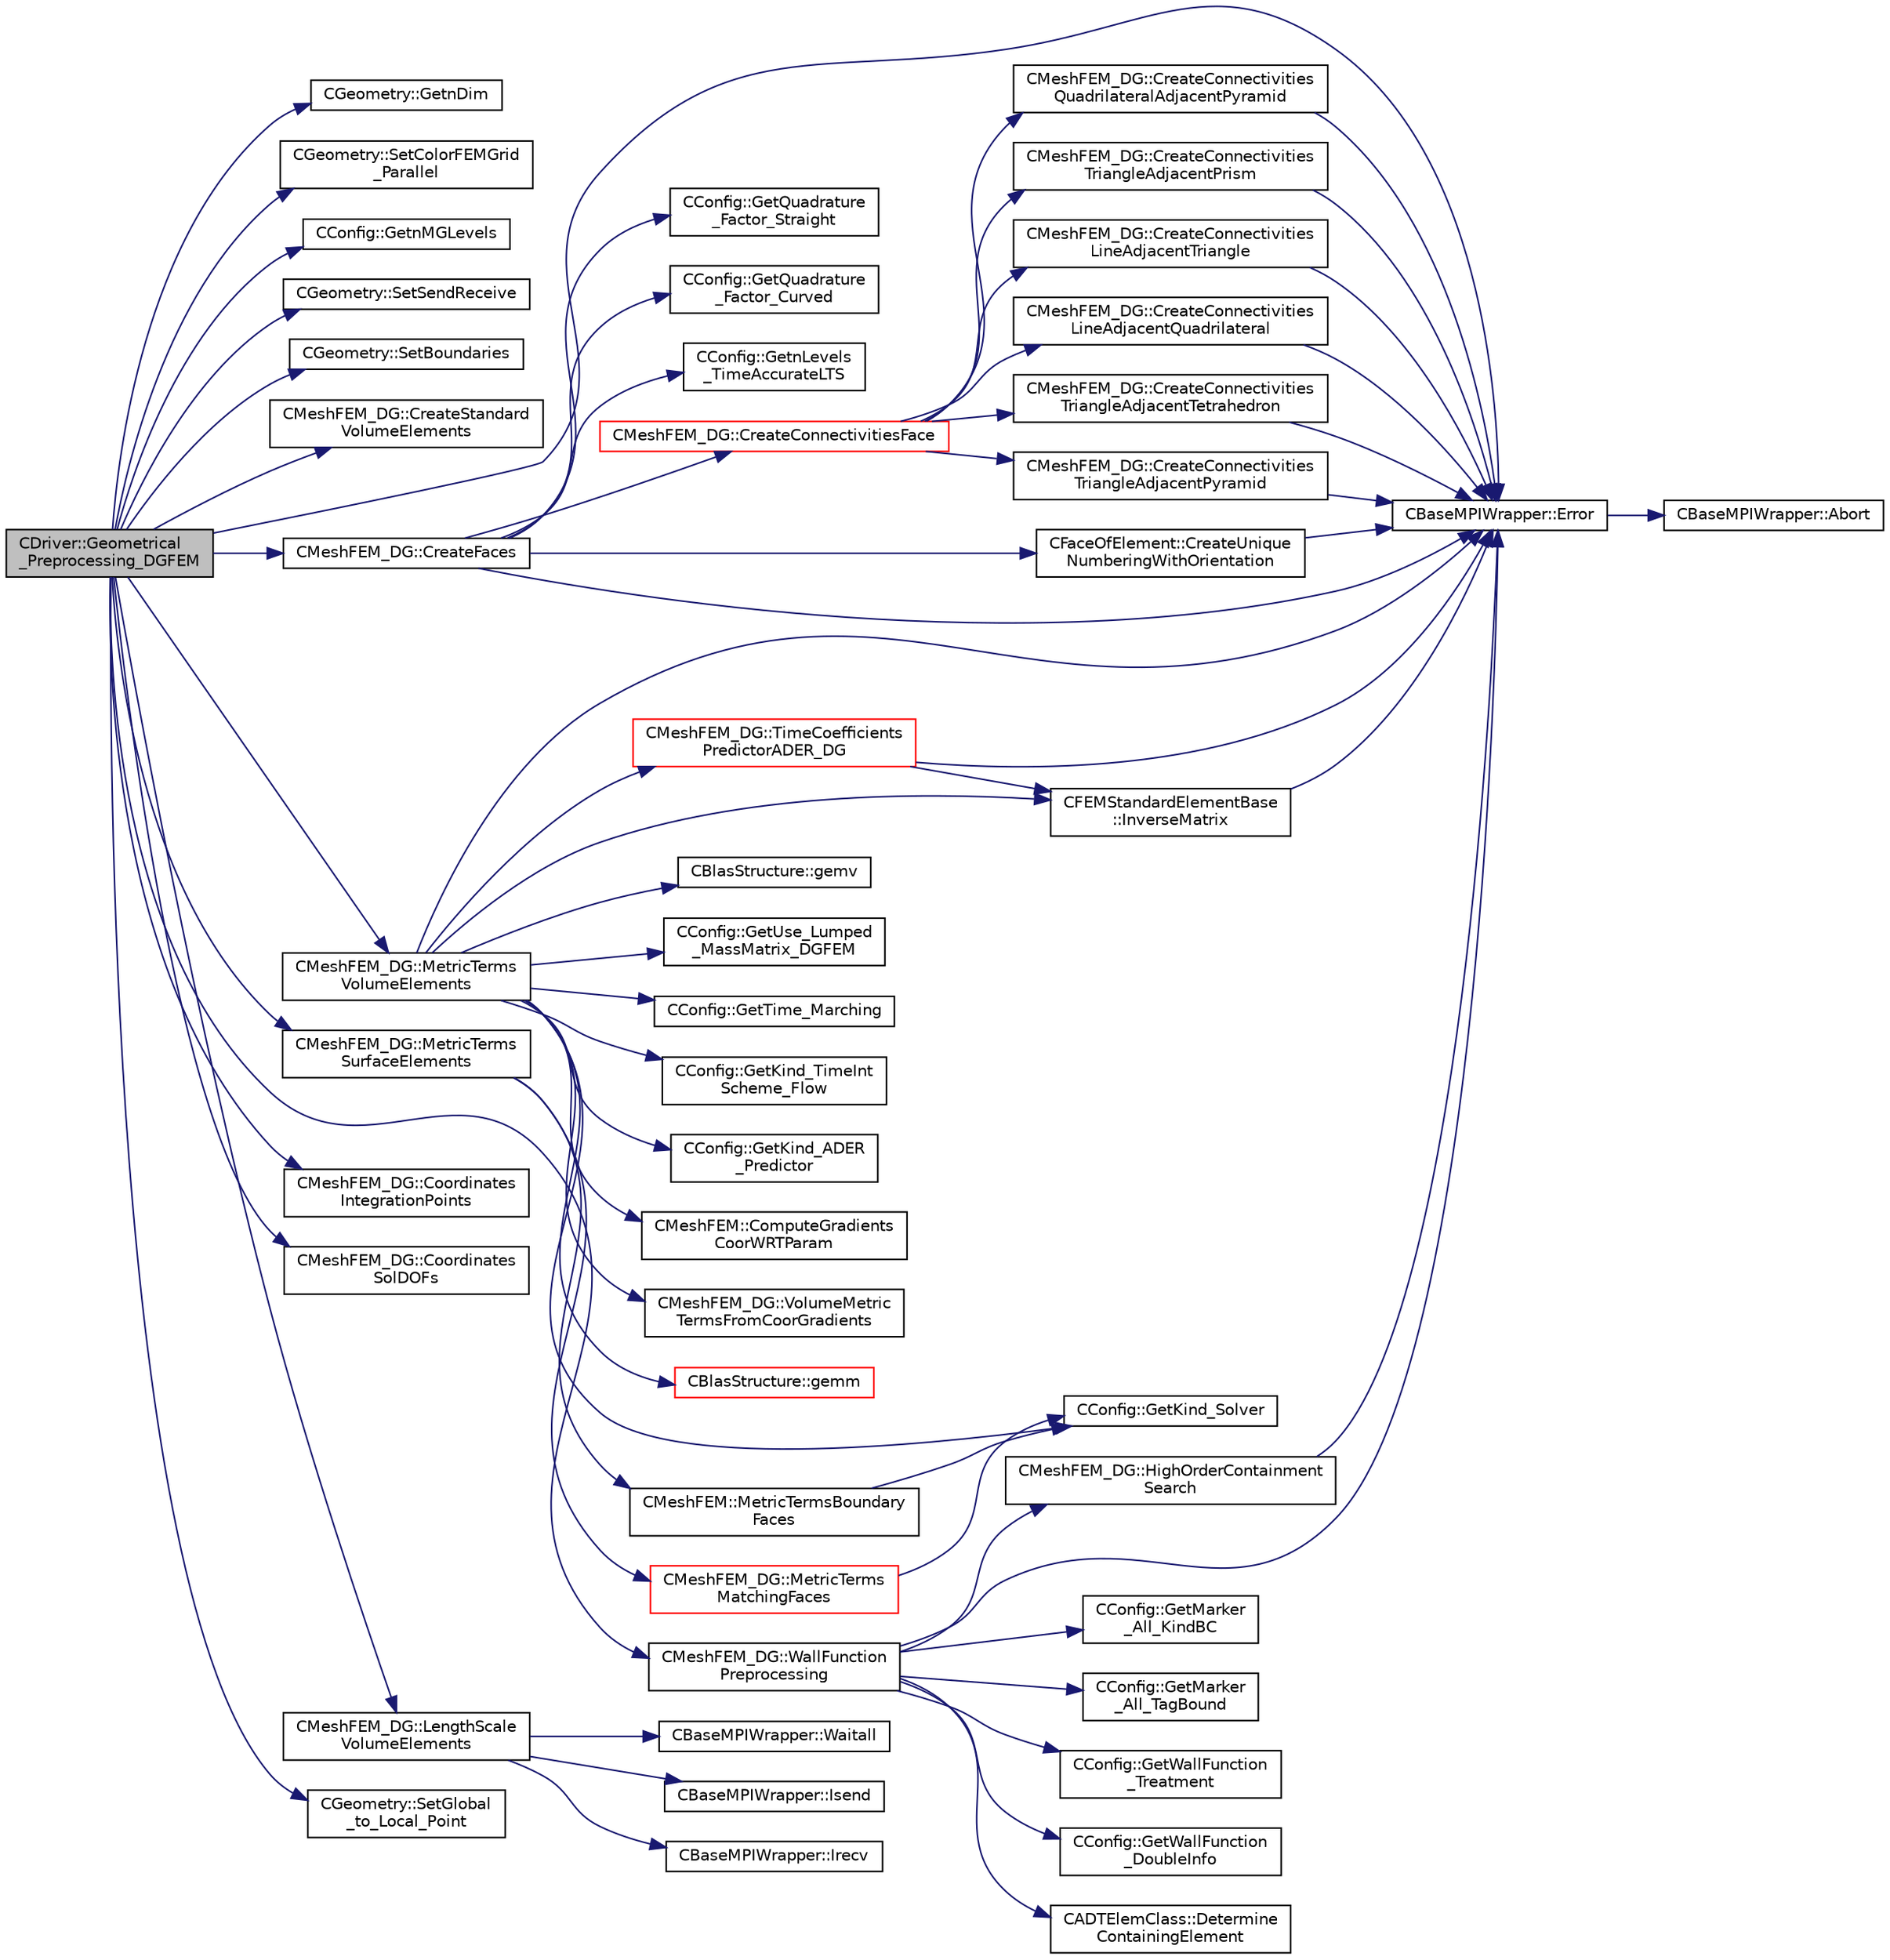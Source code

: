 digraph "CDriver::Geometrical_Preprocessing_DGFEM"
{
  edge [fontname="Helvetica",fontsize="10",labelfontname="Helvetica",labelfontsize="10"];
  node [fontname="Helvetica",fontsize="10",shape=record];
  rankdir="LR";
  Node1219 [label="CDriver::Geometrical\l_Preprocessing_DGFEM",height=0.2,width=0.4,color="black", fillcolor="grey75", style="filled", fontcolor="black"];
  Node1219 -> Node1220 [color="midnightblue",fontsize="10",style="solid",fontname="Helvetica"];
  Node1220 [label="CGeometry::GetnDim",height=0.2,width=0.4,color="black", fillcolor="white", style="filled",URL="$class_c_geometry.html#a2af01006c0c4f74ba089582f1a3587fe",tooltip="Get number of coordinates. "];
  Node1219 -> Node1221 [color="midnightblue",fontsize="10",style="solid",fontname="Helvetica"];
  Node1221 [label="CGeometry::SetColorFEMGrid\l_Parallel",height=0.2,width=0.4,color="black", fillcolor="white", style="filled",URL="$class_c_geometry.html#a2f35ed9d862442262c9709669831ad62",tooltip="A virtual member. "];
  Node1219 -> Node1222 [color="midnightblue",fontsize="10",style="solid",fontname="Helvetica"];
  Node1222 [label="CConfig::GetnMGLevels",height=0.2,width=0.4,color="black", fillcolor="white", style="filled",URL="$class_c_config.html#aea7f78497a5cd863bd065391232329fd",tooltip="Get the number of multigrid levels. "];
  Node1219 -> Node1223 [color="midnightblue",fontsize="10",style="solid",fontname="Helvetica"];
  Node1223 [label="CGeometry::SetSendReceive",height=0.2,width=0.4,color="black", fillcolor="white", style="filled",URL="$class_c_geometry.html#ac62ff5e07bf94a30736ab85daf555065",tooltip="A virtual member. "];
  Node1219 -> Node1224 [color="midnightblue",fontsize="10",style="solid",fontname="Helvetica"];
  Node1224 [label="CGeometry::SetBoundaries",height=0.2,width=0.4,color="black", fillcolor="white", style="filled",URL="$class_c_geometry.html#a41025a578a39f73b66541f15f71c37ea",tooltip="A virtual member. "];
  Node1219 -> Node1225 [color="midnightblue",fontsize="10",style="solid",fontname="Helvetica"];
  Node1225 [label="CMeshFEM_DG::CreateStandard\lVolumeElements",height=0.2,width=0.4,color="black", fillcolor="white", style="filled",URL="$class_c_mesh_f_e_m___d_g.html#a0eff23b6bfc954a78446b1cac9b6120a",tooltip="Function to create the standard volume elements. "];
  Node1219 -> Node1226 [color="midnightblue",fontsize="10",style="solid",fontname="Helvetica"];
  Node1226 [label="CMeshFEM_DG::CreateFaces",height=0.2,width=0.4,color="black", fillcolor="white", style="filled",URL="$class_c_mesh_f_e_m___d_g.html#a1f627fc4d40b545b139486a83396874d",tooltip="Function to create the faces used in the DG formulation. "];
  Node1226 -> Node1227 [color="midnightblue",fontsize="10",style="solid",fontname="Helvetica"];
  Node1227 [label="CConfig::GetQuadrature\l_Factor_Straight",height=0.2,width=0.4,color="black", fillcolor="white", style="filled",URL="$class_c_config.html#a6dc6b40ec06c8a5c04416ce14462d2d2",tooltip="Get the factor applied during quadrature of straight elements. "];
  Node1226 -> Node1228 [color="midnightblue",fontsize="10",style="solid",fontname="Helvetica"];
  Node1228 [label="CConfig::GetQuadrature\l_Factor_Curved",height=0.2,width=0.4,color="black", fillcolor="white", style="filled",URL="$class_c_config.html#a508727e0b86e8fad27437b5bd1db2976",tooltip="Get the factor applied during quadrature of curved elements. "];
  Node1226 -> Node1229 [color="midnightblue",fontsize="10",style="solid",fontname="Helvetica"];
  Node1229 [label="CFaceOfElement::CreateUnique\lNumberingWithOrientation",height=0.2,width=0.4,color="black", fillcolor="white", style="filled",URL="$class_c_face_of_element.html#aa4d87bea8ad3cf2bf6ccf58099605f85"];
  Node1229 -> Node1230 [color="midnightblue",fontsize="10",style="solid",fontname="Helvetica"];
  Node1230 [label="CBaseMPIWrapper::Error",height=0.2,width=0.4,color="black", fillcolor="white", style="filled",URL="$class_c_base_m_p_i_wrapper.html#a04457c47629bda56704e6a8804833eeb"];
  Node1230 -> Node1231 [color="midnightblue",fontsize="10",style="solid",fontname="Helvetica"];
  Node1231 [label="CBaseMPIWrapper::Abort",height=0.2,width=0.4,color="black", fillcolor="white", style="filled",URL="$class_c_base_m_p_i_wrapper.html#a21ef5681e2acb532d345e9bab173ef07"];
  Node1226 -> Node1230 [color="midnightblue",fontsize="10",style="solid",fontname="Helvetica"];
  Node1226 -> Node1232 [color="midnightblue",fontsize="10",style="solid",fontname="Helvetica"];
  Node1232 [label="CConfig::GetnLevels\l_TimeAccurateLTS",height=0.2,width=0.4,color="black", fillcolor="white", style="filled",URL="$class_c_config.html#a957e791919e7c6947131c06aedc7ff8d",tooltip="Get the number of time levels for time accurate local time stepping. "];
  Node1226 -> Node1233 [color="midnightblue",fontsize="10",style="solid",fontname="Helvetica"];
  Node1233 [label="CMeshFEM_DG::CreateConnectivitiesFace",height=0.2,width=0.4,color="red", fillcolor="white", style="filled",URL="$class_c_mesh_f_e_m___d_g.html#a6640834bb680287577c101d1982f524e",tooltip="Function, which computes the correct sequence of the connectivities of a face, such that it matches t..."];
  Node1233 -> Node1234 [color="midnightblue",fontsize="10",style="solid",fontname="Helvetica"];
  Node1234 [label="CMeshFEM_DG::CreateConnectivities\lLineAdjacentTriangle",height=0.2,width=0.4,color="black", fillcolor="white", style="filled",URL="$class_c_mesh_f_e_m___d_g.html#acb7bab4b54a146f20ede3a9166fe588e",tooltip="Function, which computes the correct sequence of the connectivities of a line adjacent to a triangle..."];
  Node1234 -> Node1230 [color="midnightblue",fontsize="10",style="solid",fontname="Helvetica"];
  Node1233 -> Node1235 [color="midnightblue",fontsize="10",style="solid",fontname="Helvetica"];
  Node1235 [label="CMeshFEM_DG::CreateConnectivities\lLineAdjacentQuadrilateral",height=0.2,width=0.4,color="black", fillcolor="white", style="filled",URL="$class_c_mesh_f_e_m___d_g.html#a4fb3520f706f8d2ba60234d4f24135bf",tooltip="Function, which computes the correct sequence of the connectivities of a line adjacent to a quadrilat..."];
  Node1235 -> Node1230 [color="midnightblue",fontsize="10",style="solid",fontname="Helvetica"];
  Node1233 -> Node1236 [color="midnightblue",fontsize="10",style="solid",fontname="Helvetica"];
  Node1236 [label="CMeshFEM_DG::CreateConnectivities\lTriangleAdjacentTetrahedron",height=0.2,width=0.4,color="black", fillcolor="white", style="filled",URL="$class_c_mesh_f_e_m___d_g.html#ad4130d41eba1f6b79e85b61299634bd7",tooltip="Function, which computes the correct sequence of the connectivities of a triangle adjacent to a tetra..."];
  Node1236 -> Node1230 [color="midnightblue",fontsize="10",style="solid",fontname="Helvetica"];
  Node1233 -> Node1237 [color="midnightblue",fontsize="10",style="solid",fontname="Helvetica"];
  Node1237 [label="CMeshFEM_DG::CreateConnectivities\lTriangleAdjacentPyramid",height=0.2,width=0.4,color="black", fillcolor="white", style="filled",URL="$class_c_mesh_f_e_m___d_g.html#a4d207fc760ca3407a7c591fc54de5a4e",tooltip="Function, which computes the correct sequence of the connectivities of a triangle adjacent to a pyram..."];
  Node1237 -> Node1230 [color="midnightblue",fontsize="10",style="solid",fontname="Helvetica"];
  Node1233 -> Node1238 [color="midnightblue",fontsize="10",style="solid",fontname="Helvetica"];
  Node1238 [label="CMeshFEM_DG::CreateConnectivities\lQuadrilateralAdjacentPyramid",height=0.2,width=0.4,color="black", fillcolor="white", style="filled",URL="$class_c_mesh_f_e_m___d_g.html#a6d656891925b1c6b1b578f9c4182f75e",tooltip="Function, which computes the correct sequence of the connectivities of a quad adjacent to a pyramid..."];
  Node1238 -> Node1230 [color="midnightblue",fontsize="10",style="solid",fontname="Helvetica"];
  Node1233 -> Node1239 [color="midnightblue",fontsize="10",style="solid",fontname="Helvetica"];
  Node1239 [label="CMeshFEM_DG::CreateConnectivities\lTriangleAdjacentPrism",height=0.2,width=0.4,color="black", fillcolor="white", style="filled",URL="$class_c_mesh_f_e_m___d_g.html#ad79d1f1c8c2a00f6b0d15237e8b8a665",tooltip="Function, which computes the correct sequence of the connectivities of a triangle adjacent to a prism..."];
  Node1239 -> Node1230 [color="midnightblue",fontsize="10",style="solid",fontname="Helvetica"];
  Node1219 -> Node1242 [color="midnightblue",fontsize="10",style="solid",fontname="Helvetica"];
  Node1242 [label="CMeshFEM_DG::MetricTerms\lVolumeElements",height=0.2,width=0.4,color="black", fillcolor="white", style="filled",URL="$class_c_mesh_f_e_m___d_g.html#a4f30fa4373463f802c8d6f685c837263",tooltip="Function, which computes the metric terms of the volume elements. "];
  Node1242 -> Node1243 [color="midnightblue",fontsize="10",style="solid",fontname="Helvetica"];
  Node1243 [label="CConfig::GetUse_Lumped\l_MassMatrix_DGFEM",height=0.2,width=0.4,color="black", fillcolor="white", style="filled",URL="$class_c_config.html#afca041a86b5e276a373c8e119bf0949d",tooltip="Function to make available whether or not the lumped mass matrix must be used for steady computations..."];
  Node1242 -> Node1244 [color="midnightblue",fontsize="10",style="solid",fontname="Helvetica"];
  Node1244 [label="CConfig::GetTime_Marching",height=0.2,width=0.4,color="black", fillcolor="white", style="filled",URL="$class_c_config.html#a864d499ce740184803607801c47abda7",tooltip="Provides information about the time integration, and change the write in the output files information..."];
  Node1242 -> Node1245 [color="midnightblue",fontsize="10",style="solid",fontname="Helvetica"];
  Node1245 [label="CConfig::GetKind_TimeInt\lScheme_Flow",height=0.2,width=0.4,color="black", fillcolor="white", style="filled",URL="$class_c_config.html#a20e5fd7b43cfd2bf2bcf5137f12bc635",tooltip="Get the kind of integration scheme (explicit or implicit) for the flow equations. ..."];
  Node1242 -> Node1246 [color="midnightblue",fontsize="10",style="solid",fontname="Helvetica"];
  Node1246 [label="CConfig::GetKind_Solver",height=0.2,width=0.4,color="black", fillcolor="white", style="filled",URL="$class_c_config.html#a0e2628fc803f14ec6179427ee02e8655",tooltip="Governing equations of the flow (it can be different from the run time equation). ..."];
  Node1242 -> Node1247 [color="midnightblue",fontsize="10",style="solid",fontname="Helvetica"];
  Node1247 [label="CConfig::GetKind_ADER\l_Predictor",height=0.2,width=0.4,color="black", fillcolor="white", style="filled",URL="$class_c_config.html#a6a283ba2b1eacb99905f0e12636c8e15",tooltip="Get the kind of scheme (aliased or non-aliased) to be used in the predictor step of ADER-DG..."];
  Node1242 -> Node1248 [color="midnightblue",fontsize="10",style="solid",fontname="Helvetica"];
  Node1248 [label="CMeshFEM::ComputeGradients\lCoorWRTParam",height=0.2,width=0.4,color="black", fillcolor="white", style="filled",URL="$class_c_mesh_f_e_m.html#ae7113246e97e1dc90286eb1a2fe30a79",tooltip="Function, which computes the gradients of the Cartesian coordinates w.r.t. the parametric coordinates..."];
  Node1242 -> Node1249 [color="midnightblue",fontsize="10",style="solid",fontname="Helvetica"];
  Node1249 [label="CMeshFEM_DG::VolumeMetric\lTermsFromCoorGradients",height=0.2,width=0.4,color="black", fillcolor="white", style="filled",URL="$class_c_mesh_f_e_m___d_g.html#aff412a46ffbf319f5f6ba7072a77dddd",tooltip="Function, which computes the volume metric terms for the given entities from the gradients of the coo..."];
  Node1242 -> Node1230 [color="midnightblue",fontsize="10",style="solid",fontname="Helvetica"];
  Node1242 -> Node1250 [color="midnightblue",fontsize="10",style="solid",fontname="Helvetica"];
  Node1250 [label="CBlasStructure::gemm",height=0.2,width=0.4,color="red", fillcolor="white", style="filled",URL="$class_c_blas_structure.html#a40a585307895af828a7f51cd0ccbf81d",tooltip="Function, which carries out a dense matrix product. It is a limited version of the BLAS gemm function..."];
  Node1242 -> Node1253 [color="midnightblue",fontsize="10",style="solid",fontname="Helvetica"];
  Node1253 [label="CMeshFEM_DG::TimeCoefficients\lPredictorADER_DG",height=0.2,width=0.4,color="red", fillcolor="white", style="filled",URL="$class_c_mesh_f_e_m___d_g.html#a99d173245492ca71a355d4c40b40b306",tooltip="Function, which computes the time coefficients for the ADER-DG predictor step. "];
  Node1253 -> Node1257 [color="midnightblue",fontsize="10",style="solid",fontname="Helvetica"];
  Node1257 [label="CFEMStandardElementBase\l::InverseMatrix",height=0.2,width=0.4,color="black", fillcolor="white", style="filled",URL="$class_c_f_e_m_standard_element_base.html#af353f709009424cbc2a120f9d86c5443",tooltip="Static function, which computes the inverse of the given square matrix. "];
  Node1257 -> Node1230 [color="midnightblue",fontsize="10",style="solid",fontname="Helvetica"];
  Node1253 -> Node1230 [color="midnightblue",fontsize="10",style="solid",fontname="Helvetica"];
  Node1242 -> Node1261 [color="midnightblue",fontsize="10",style="solid",fontname="Helvetica"];
  Node1261 [label="CBlasStructure::gemv",height=0.2,width=0.4,color="black", fillcolor="white", style="filled",URL="$class_c_blas_structure.html#a784493660fd8b3341efae4f86d65bb63",tooltip="Function, which carries out a dense matrix vector product y = A x. It is a limited version of the BLA..."];
  Node1242 -> Node1257 [color="midnightblue",fontsize="10",style="solid",fontname="Helvetica"];
  Node1219 -> Node1262 [color="midnightblue",fontsize="10",style="solid",fontname="Helvetica"];
  Node1262 [label="CMeshFEM_DG::MetricTerms\lSurfaceElements",height=0.2,width=0.4,color="black", fillcolor="white", style="filled",URL="$class_c_mesh_f_e_m___d_g.html#a7f08d0f58d93b1883afe60ec117b9d7c",tooltip="Function, which computes the metric terms of the surface elements, both internal faces and physical b..."];
  Node1262 -> Node1263 [color="midnightblue",fontsize="10",style="solid",fontname="Helvetica"];
  Node1263 [label="CMeshFEM_DG::MetricTerms\lMatchingFaces",height=0.2,width=0.4,color="red", fillcolor="white", style="filled",URL="$class_c_mesh_f_e_m___d_g.html#a3d4741a57aa6edce660894e7873ea3e6",tooltip="Function, which computes the metric terms for internal matching faces. "];
  Node1263 -> Node1246 [color="midnightblue",fontsize="10",style="solid",fontname="Helvetica"];
  Node1262 -> Node1266 [color="midnightblue",fontsize="10",style="solid",fontname="Helvetica"];
  Node1266 [label="CMeshFEM::MetricTermsBoundary\lFaces",height=0.2,width=0.4,color="black", fillcolor="white", style="filled",URL="$class_c_mesh_f_e_m.html#aaeee8619d2ccd25d5d35332f2afd13b7",tooltip="Function, which computes the metric terms of the faces of a physical boundary. "];
  Node1266 -> Node1246 [color="midnightblue",fontsize="10",style="solid",fontname="Helvetica"];
  Node1219 -> Node1267 [color="midnightblue",fontsize="10",style="solid",fontname="Helvetica"];
  Node1267 [label="CMeshFEM_DG::LengthScale\lVolumeElements",height=0.2,width=0.4,color="black", fillcolor="white", style="filled",URL="$class_c_mesh_f_e_m___d_g.html#a35b7f0629dd61c88ca4dfbbda1c5e875",tooltip="Function, which computes a length scale of the volume elements. "];
  Node1267 -> Node1268 [color="midnightblue",fontsize="10",style="solid",fontname="Helvetica"];
  Node1268 [label="CBaseMPIWrapper::Isend",height=0.2,width=0.4,color="black", fillcolor="white", style="filled",URL="$class_c_base_m_p_i_wrapper.html#a43a415ec11a029ade218eaf8c807a817"];
  Node1267 -> Node1269 [color="midnightblue",fontsize="10",style="solid",fontname="Helvetica"];
  Node1269 [label="CBaseMPIWrapper::Irecv",height=0.2,width=0.4,color="black", fillcolor="white", style="filled",URL="$class_c_base_m_p_i_wrapper.html#ae41565b441aee76e1b48eb03e5ac86dd"];
  Node1267 -> Node1270 [color="midnightblue",fontsize="10",style="solid",fontname="Helvetica"];
  Node1270 [label="CBaseMPIWrapper::Waitall",height=0.2,width=0.4,color="black", fillcolor="white", style="filled",URL="$class_c_base_m_p_i_wrapper.html#a7a83091a6fcdc392a11be74734362eaa"];
  Node1219 -> Node1271 [color="midnightblue",fontsize="10",style="solid",fontname="Helvetica"];
  Node1271 [label="CMeshFEM_DG::Coordinates\lIntegrationPoints",height=0.2,width=0.4,color="black", fillcolor="white", style="filled",URL="$class_c_mesh_f_e_m___d_g.html#aec64f7865ee2fb8c8d1545a504185a48",tooltip="Function to compute the coordinates of the integration points. "];
  Node1219 -> Node1272 [color="midnightblue",fontsize="10",style="solid",fontname="Helvetica"];
  Node1272 [label="CMeshFEM_DG::Coordinates\lSolDOFs",height=0.2,width=0.4,color="black", fillcolor="white", style="filled",URL="$class_c_mesh_f_e_m___d_g.html#ab8b5594664a6a8cb7982818ef962a976",tooltip="Function to compute the coordinates of solution DOFs. "];
  Node1219 -> Node1273 [color="midnightblue",fontsize="10",style="solid",fontname="Helvetica"];
  Node1273 [label="CMeshFEM_DG::WallFunction\lPreprocessing",height=0.2,width=0.4,color="black", fillcolor="white", style="filled",URL="$class_c_mesh_f_e_m___d_g.html#a098dcce939b1b802fc8946cbd4d9d0c6",tooltip="Function, which carries out the preprocessing tasks when wall functions are used. ..."];
  Node1273 -> Node1274 [color="midnightblue",fontsize="10",style="solid",fontname="Helvetica"];
  Node1274 [label="CConfig::GetMarker\l_All_KindBC",height=0.2,width=0.4,color="black", fillcolor="white", style="filled",URL="$class_c_config.html#a57d43acc1457d2d27095ce006218862e",tooltip="Get the kind of boundary for each marker. "];
  Node1273 -> Node1275 [color="midnightblue",fontsize="10",style="solid",fontname="Helvetica"];
  Node1275 [label="CConfig::GetMarker\l_All_TagBound",height=0.2,width=0.4,color="black", fillcolor="white", style="filled",URL="$class_c_config.html#a967e969a3beb24bb6e57d7036af003be",tooltip="Get the index of the surface defined in the geometry file. "];
  Node1273 -> Node1276 [color="midnightblue",fontsize="10",style="solid",fontname="Helvetica"];
  Node1276 [label="CConfig::GetWallFunction\l_Treatment",height=0.2,width=0.4,color="black", fillcolor="white", style="filled",URL="$class_c_config.html#a25ae10f2fbea1175dca7ae4a7752977f",tooltip="Get the wall function treatment for the given boundary marker. "];
  Node1273 -> Node1230 [color="midnightblue",fontsize="10",style="solid",fontname="Helvetica"];
  Node1273 -> Node1277 [color="midnightblue",fontsize="10",style="solid",fontname="Helvetica"];
  Node1277 [label="CConfig::GetWallFunction\l_DoubleInfo",height=0.2,width=0.4,color="black", fillcolor="white", style="filled",URL="$class_c_config.html#a118c9a3a593a4e463aac242febf4116d",tooltip="Get the additional double info for the wall function treatment for the given boundary marker..."];
  Node1273 -> Node1278 [color="midnightblue",fontsize="10",style="solid",fontname="Helvetica"];
  Node1278 [label="CADTElemClass::Determine\lContainingElement",height=0.2,width=0.4,color="black", fillcolor="white", style="filled",URL="$class_c_a_d_t_elem_class.html#a2708b4c5925a10d57edba3630fb19bcb",tooltip="Function, which determines the element that contains the given coordinate. "];
  Node1273 -> Node1279 [color="midnightblue",fontsize="10",style="solid",fontname="Helvetica"];
  Node1279 [label="CMeshFEM_DG::HighOrderContainment\lSearch",height=0.2,width=0.4,color="black", fillcolor="white", style="filled",URL="$class_c_mesh_f_e_m___d_g.html#a7fcd9b661bfbb22f881d8d6800d92893",tooltip="Function, which computes the parametric coordinates of the given Cartesian coordinates inside the giv..."];
  Node1279 -> Node1230 [color="midnightblue",fontsize="10",style="solid",fontname="Helvetica"];
  Node1219 -> Node1280 [color="midnightblue",fontsize="10",style="solid",fontname="Helvetica"];
  Node1280 [label="CGeometry::SetGlobal\l_to_Local_Point",height=0.2,width=0.4,color="black", fillcolor="white", style="filled",URL="$class_c_geometry.html#af2cad0cc9b58ca4a6f7d8618f0af41c2",tooltip="A virtual member. "];
  Node1219 -> Node1230 [color="midnightblue",fontsize="10",style="solid",fontname="Helvetica"];
}
